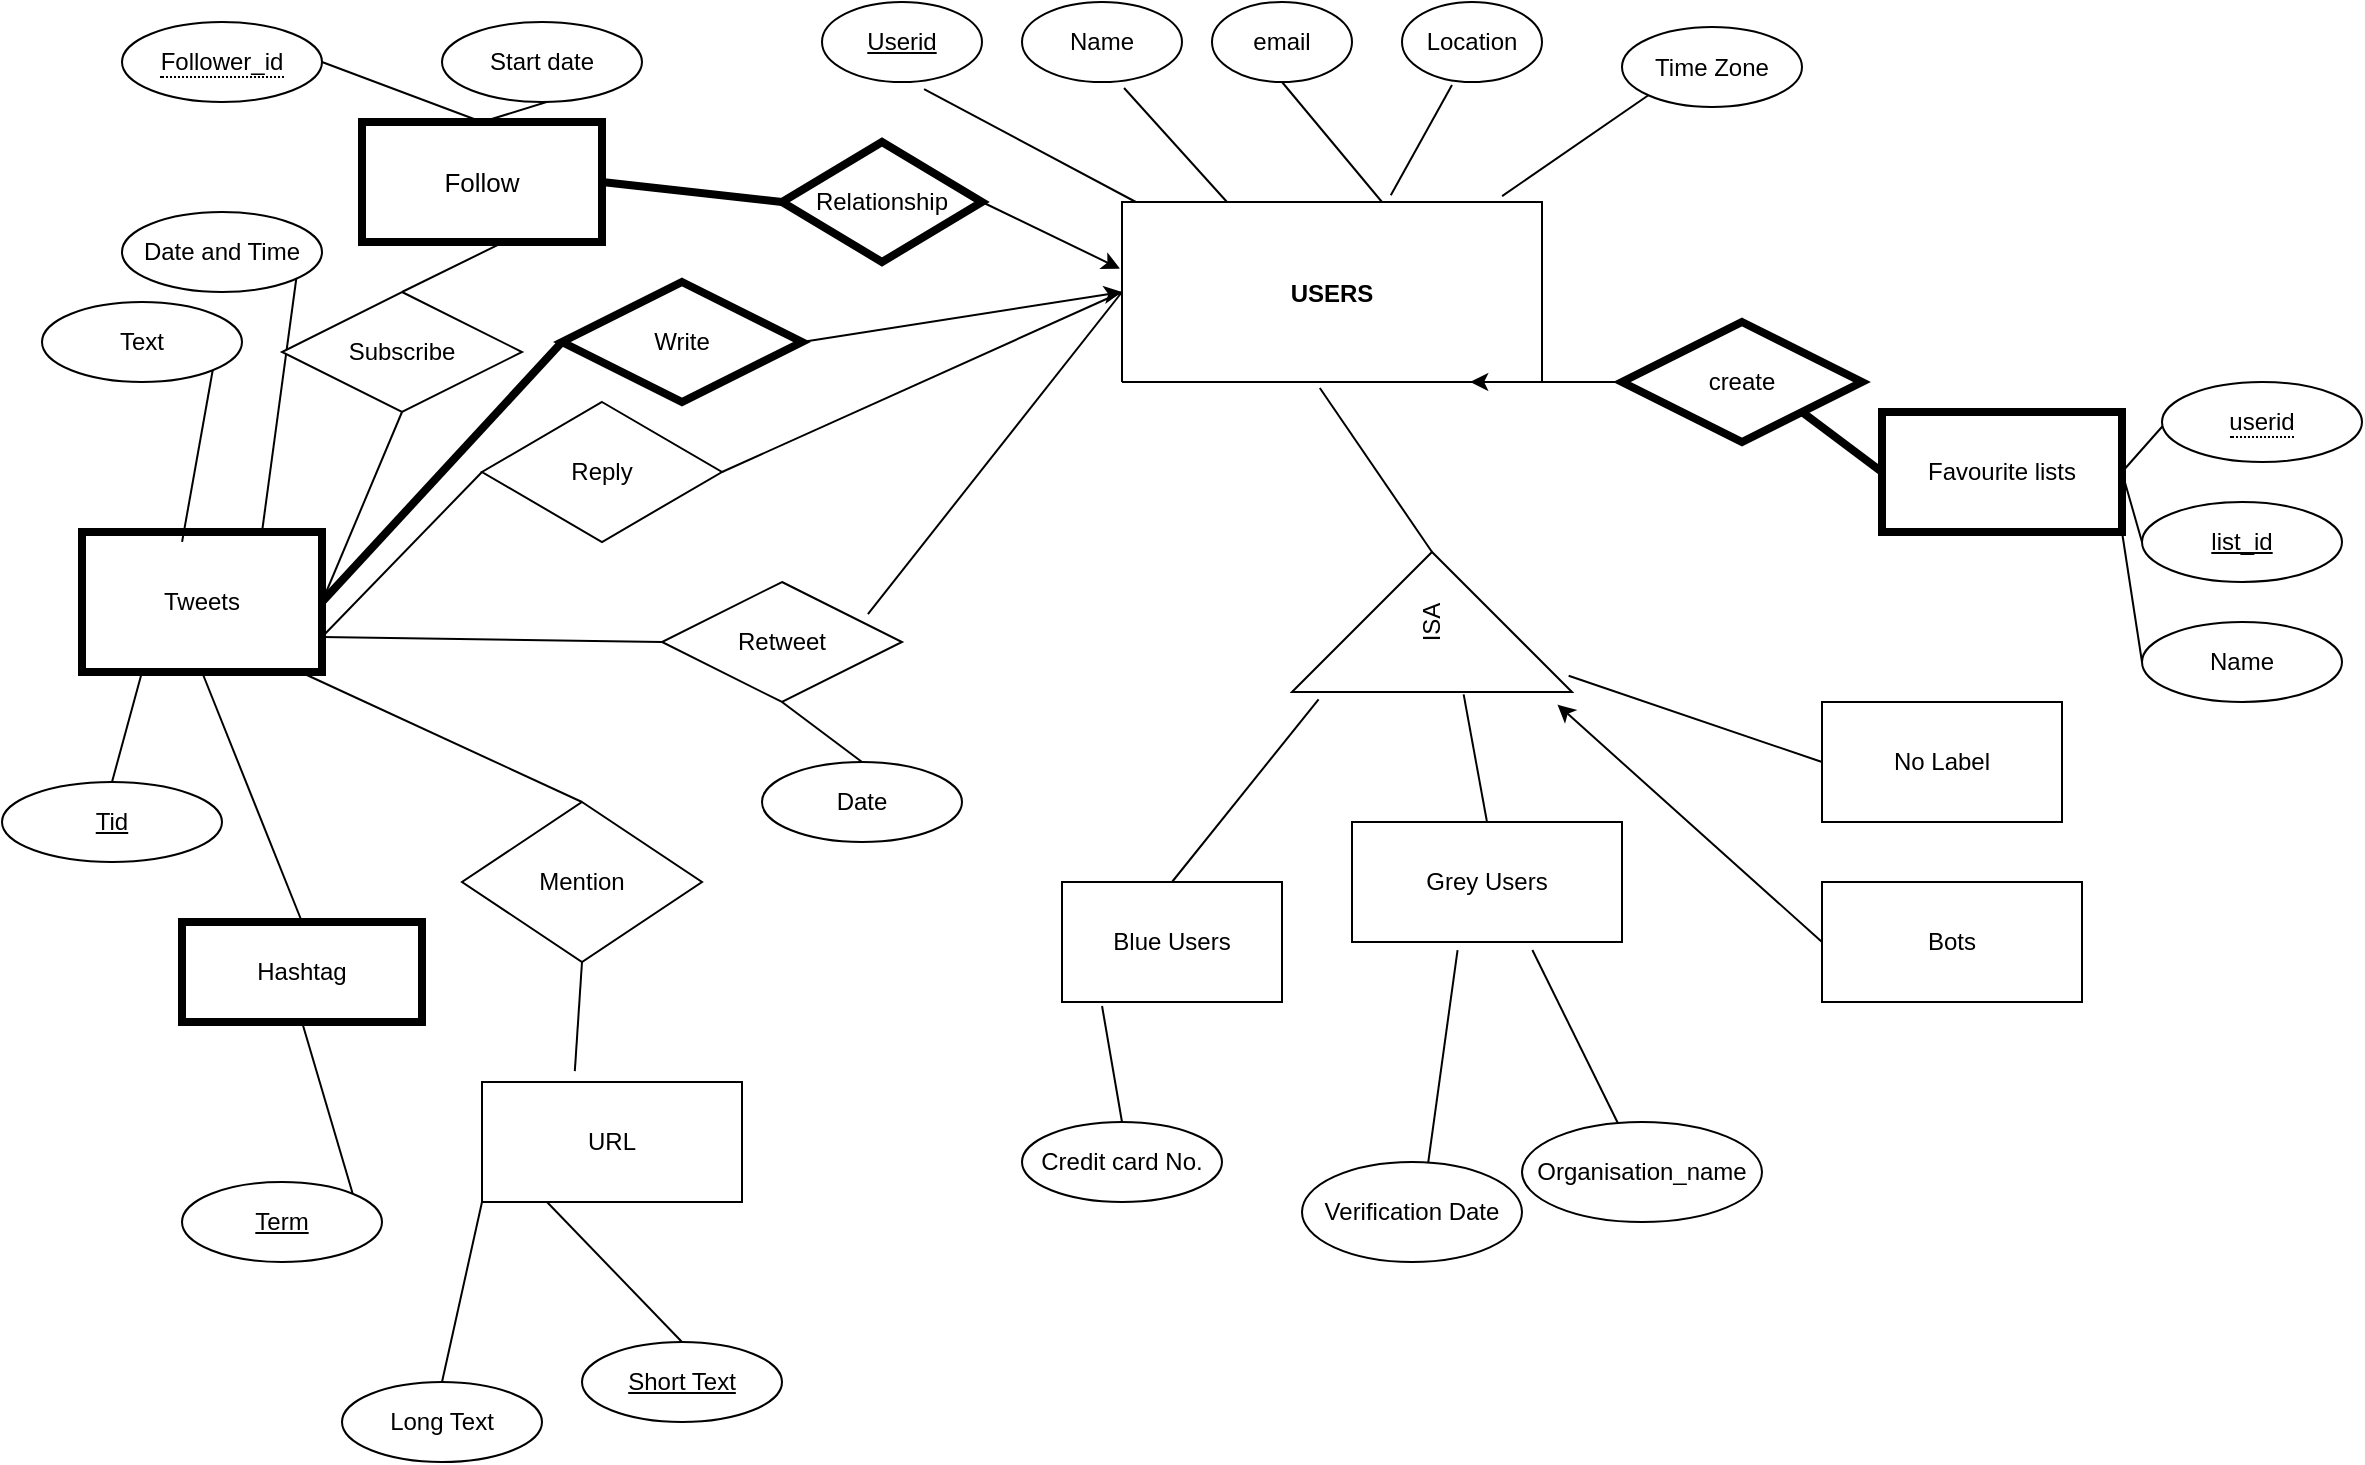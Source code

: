 <mxfile version="21.6.8" type="device">
  <diagram id="R2lEEEUBdFMjLlhIrx00" name="Page-1">
    <mxGraphModel dx="987" dy="1022" grid="1" gridSize="10" guides="1" tooltips="1" connect="1" arrows="1" fold="1" page="1" pageScale="1" pageWidth="1600" pageHeight="900" math="0" shadow="0" extFonts="Permanent Marker^https://fonts.googleapis.com/css?family=Permanent+Marker">
      <root>
        <mxCell id="0" />
        <mxCell id="1" parent="0" />
        <mxCell id="C-vyLk0tnHw3VtMMgP7b-23" value="USERS" style="shape=table;startSize=90;container=1;collapsible=1;childLayout=tableLayout;fixedRows=1;rowLines=0;fontStyle=1;align=center;resizeLast=1;" parent="1" vertex="1">
          <mxGeometry x="570" y="110" width="210" height="90" as="geometry">
            <mxRectangle x="40" y="120" width="100" height="30" as="alternateBounds" />
          </mxGeometry>
        </mxCell>
        <mxCell id="C-vyLk0tnHw3VtMMgP7b-24" value="" style="shape=partialRectangle;collapsible=0;dropTarget=0;pointerEvents=0;fillColor=none;points=[[0,0.5],[1,0.5]];portConstraint=eastwest;top=0;left=0;right=0;bottom=1;" parent="C-vyLk0tnHw3VtMMgP7b-23" vertex="1" visible="0">
          <mxGeometry y="30" width="250" height="30" as="geometry" />
        </mxCell>
        <mxCell id="C-vyLk0tnHw3VtMMgP7b-25" value="" style="shape=partialRectangle;overflow=hidden;connectable=0;fillColor=none;top=0;left=0;bottom=0;right=0;fontStyle=1;" parent="C-vyLk0tnHw3VtMMgP7b-24" vertex="1">
          <mxGeometry width="30" height="30" as="geometry">
            <mxRectangle width="30" height="30" as="alternateBounds" />
          </mxGeometry>
        </mxCell>
        <mxCell id="C-vyLk0tnHw3VtMMgP7b-26" value="" style="shape=partialRectangle;overflow=hidden;connectable=0;fillColor=none;top=0;left=0;bottom=0;right=0;align=left;spacingLeft=6;fontStyle=5;" parent="C-vyLk0tnHw3VtMMgP7b-24" vertex="1">
          <mxGeometry x="30" width="220" height="30" as="geometry">
            <mxRectangle width="220" height="30" as="alternateBounds" />
          </mxGeometry>
        </mxCell>
        <mxCell id="C-vyLk0tnHw3VtMMgP7b-27" value="" style="shape=partialRectangle;collapsible=0;dropTarget=0;pointerEvents=0;fillColor=none;points=[[0,0.5],[1,0.5]];portConstraint=eastwest;top=0;left=0;right=0;bottom=0;" parent="C-vyLk0tnHw3VtMMgP7b-23" vertex="1" visible="0">
          <mxGeometry y="60" width="250" height="30" as="geometry" />
        </mxCell>
        <mxCell id="C-vyLk0tnHw3VtMMgP7b-28" value="" style="shape=partialRectangle;overflow=hidden;connectable=0;fillColor=none;top=0;left=0;bottom=0;right=0;" parent="C-vyLk0tnHw3VtMMgP7b-27" vertex="1">
          <mxGeometry width="30" height="30" as="geometry">
            <mxRectangle width="30" height="30" as="alternateBounds" />
          </mxGeometry>
        </mxCell>
        <mxCell id="C-vyLk0tnHw3VtMMgP7b-29" value="" style="shape=partialRectangle;overflow=hidden;connectable=0;fillColor=none;top=0;left=0;bottom=0;right=0;align=left;spacingLeft=6;" parent="C-vyLk0tnHw3VtMMgP7b-27" vertex="1">
          <mxGeometry x="30" width="220" height="30" as="geometry">
            <mxRectangle width="220" height="30" as="alternateBounds" />
          </mxGeometry>
        </mxCell>
        <mxCell id="j3X8hz9PBBt_-AGuVb1o-19" value="" style="endArrow=none;html=1;rounded=0;exitX=0.033;exitY=0;exitDx=0;exitDy=0;entryX=0.638;entryY=1.088;entryDx=0;entryDy=0;exitPerimeter=0;entryPerimeter=0;" parent="1" source="C-vyLk0tnHw3VtMMgP7b-23" target="j3X8hz9PBBt_-AGuVb1o-34" edge="1">
          <mxGeometry width="50" height="50" relative="1" as="geometry">
            <mxPoint x="40" y="160" as="sourcePoint" />
            <mxPoint x="250" y="65" as="targetPoint" />
          </mxGeometry>
        </mxCell>
        <mxCell id="j3X8hz9PBBt_-AGuVb1o-22" value="" style="endArrow=none;html=1;rounded=0;entryX=0.638;entryY=1.075;entryDx=0;entryDy=0;exitX=0.25;exitY=0;exitDx=0;exitDy=0;entryPerimeter=0;" parent="1" source="C-vyLk0tnHw3VtMMgP7b-23" target="j3X8hz9PBBt_-AGuVb1o-33" edge="1">
          <mxGeometry width="50" height="50" relative="1" as="geometry">
            <mxPoint x="340" y="120" as="sourcePoint" />
            <mxPoint x="335" y="70" as="targetPoint" />
          </mxGeometry>
        </mxCell>
        <mxCell id="j3X8hz9PBBt_-AGuVb1o-23" value="" style="endArrow=none;html=1;rounded=0;entryX=0.5;entryY=1;entryDx=0;entryDy=0;exitX=0.619;exitY=0;exitDx=0;exitDy=0;exitPerimeter=0;" parent="1" source="C-vyLk0tnHw3VtMMgP7b-23" target="j3X8hz9PBBt_-AGuVb1o-35" edge="1">
          <mxGeometry width="50" height="50" relative="1" as="geometry">
            <mxPoint x="190" y="190" as="sourcePoint" />
            <mxPoint x="405.2" y="66.45" as="targetPoint" />
          </mxGeometry>
        </mxCell>
        <mxCell id="j3X8hz9PBBt_-AGuVb1o-26" value="" style="endArrow=none;html=1;rounded=0;entryX=0.357;entryY=1.038;entryDx=0;entryDy=0;exitX=0.64;exitY=-0.037;exitDx=0;exitDy=0;exitPerimeter=0;entryPerimeter=0;" parent="1" source="C-vyLk0tnHw3VtMMgP7b-23" target="j3X8hz9PBBt_-AGuVb1o-36" edge="1">
          <mxGeometry width="50" height="50" relative="1" as="geometry">
            <mxPoint x="509.82" y="121.85" as="sourcePoint" />
            <mxPoint x="490.001" y="62.498" as="targetPoint" />
          </mxGeometry>
        </mxCell>
        <mxCell id="j3X8hz9PBBt_-AGuVb1o-28" value="" style="endArrow=none;html=1;rounded=0;entryX=0;entryY=1;entryDx=0;entryDy=0;exitX=0.905;exitY=-0.033;exitDx=0;exitDy=0;exitPerimeter=0;" parent="1" source="C-vyLk0tnHw3VtMMgP7b-23" target="j3X8hz9PBBt_-AGuVb1o-37" edge="1">
          <mxGeometry width="50" height="50" relative="1" as="geometry">
            <mxPoint x="480" y="120" as="sourcePoint" />
            <mxPoint x="551.457" y="61.766" as="targetPoint" />
          </mxGeometry>
        </mxCell>
        <mxCell id="j3X8hz9PBBt_-AGuVb1o-33" value="Name" style="ellipse;whiteSpace=wrap;html=1;align=center;" parent="1" vertex="1">
          <mxGeometry x="520" y="10" width="80" height="40" as="geometry" />
        </mxCell>
        <mxCell id="j3X8hz9PBBt_-AGuVb1o-34" value="Userid" style="ellipse;whiteSpace=wrap;html=1;align=center;fontStyle=4;" parent="1" vertex="1">
          <mxGeometry x="420" y="10" width="80" height="40" as="geometry" />
        </mxCell>
        <mxCell id="j3X8hz9PBBt_-AGuVb1o-35" value="email" style="ellipse;whiteSpace=wrap;html=1;align=center;" parent="1" vertex="1">
          <mxGeometry x="615" y="10" width="70" height="40" as="geometry" />
        </mxCell>
        <mxCell id="j3X8hz9PBBt_-AGuVb1o-36" value="Location" style="ellipse;whiteSpace=wrap;html=1;align=center;" parent="1" vertex="1">
          <mxGeometry x="710" y="10" width="70" height="40" as="geometry" />
        </mxCell>
        <mxCell id="j3X8hz9PBBt_-AGuVb1o-37" value="Time Zone" style="ellipse;whiteSpace=wrap;html=1;align=center;" parent="1" vertex="1">
          <mxGeometry x="820" y="22.5" width="90" height="40" as="geometry" />
        </mxCell>
        <mxCell id="j3X8hz9PBBt_-AGuVb1o-48" value="" style="endArrow=none;html=1;rounded=0;exitX=0.5;exitY=0;exitDx=0;exitDy=0;entryX=-0.052;entryY=0.095;entryDx=0;entryDy=0;entryPerimeter=0;" parent="1" source="mCOdfryTDlTn8JmJhLNw-13" target="mCOdfryTDlTn8JmJhLNw-12" edge="1">
          <mxGeometry relative="1" as="geometry">
            <mxPoint x="215" y="400" as="sourcePoint" />
            <mxPoint x="364.96" y="318" as="targetPoint" />
          </mxGeometry>
        </mxCell>
        <mxCell id="j3X8hz9PBBt_-AGuVb1o-49" value="Credit card No." style="ellipse;whiteSpace=wrap;html=1;align=center;" parent="1" vertex="1">
          <mxGeometry x="520" y="570" width="100" height="40" as="geometry" />
        </mxCell>
        <mxCell id="j3X8hz9PBBt_-AGuVb1o-51" value="" style="endArrow=none;html=1;rounded=0;entryX=0.182;entryY=1.033;entryDx=0;entryDy=0;entryPerimeter=0;exitX=0.5;exitY=0;exitDx=0;exitDy=0;" parent="1" source="j3X8hz9PBBt_-AGuVb1o-49" target="mCOdfryTDlTn8JmJhLNw-13" edge="1">
          <mxGeometry relative="1" as="geometry">
            <mxPoint x="190" y="520" as="sourcePoint" />
            <mxPoint x="182.5" y="400" as="targetPoint" />
          </mxGeometry>
        </mxCell>
        <mxCell id="j3X8hz9PBBt_-AGuVb1o-53" value="" style="endArrow=none;html=1;rounded=0;exitX=-0.017;exitY=0.613;exitDx=0;exitDy=0;entryX=0.5;entryY=0;entryDx=0;entryDy=0;exitPerimeter=0;" parent="1" source="mCOdfryTDlTn8JmJhLNw-12" target="mCOdfryTDlTn8JmJhLNw-14" edge="1">
          <mxGeometry relative="1" as="geometry">
            <mxPoint x="380" y="330" as="sourcePoint" />
            <mxPoint x="420" y="390" as="targetPoint" />
          </mxGeometry>
        </mxCell>
        <mxCell id="j3X8hz9PBBt_-AGuVb1o-64" value="" style="endArrow=classic;html=1;rounded=0;exitX=0;exitY=0.5;exitDx=0;exitDy=0;entryX=0.829;entryY=1;entryDx=0;entryDy=0;entryPerimeter=0;" parent="1" source="LIS-N79Wm2LR9AGl1RFl-45" target="C-vyLk0tnHw3VtMMgP7b-23" edge="1">
          <mxGeometry width="50" height="50" relative="1" as="geometry">
            <mxPoint x="570" y="230" as="sourcePoint" />
            <mxPoint x="450" y="320" as="targetPoint" />
          </mxGeometry>
        </mxCell>
        <mxCell id="j3X8hz9PBBt_-AGuVb1o-67" value="" style="endArrow=none;html=1;rounded=0;exitX=0;exitY=0;exitDx=0;exitDy=0;entryX=1;entryY=0.5;entryDx=0;entryDy=0;" parent="1" source="LIS-N79Wm2LR9AGl1RFl-44" target="LIS-N79Wm2LR9AGl1RFl-35" edge="1">
          <mxGeometry relative="1" as="geometry">
            <mxPoint x="800" y="290" as="sourcePoint" />
            <mxPoint x="696" y="237.98" as="targetPoint" />
          </mxGeometry>
        </mxCell>
        <mxCell id="mCOdfryTDlTn8JmJhLNw-2" value="" style="endArrow=none;html=1;rounded=0;entryX=0;entryY=0.5;entryDx=0;entryDy=0;exitX=0.116;exitY=0.988;exitDx=0;exitDy=0;exitPerimeter=0;" parent="1" source="mCOdfryTDlTn8JmJhLNw-12" target="mCOdfryTDlTn8JmJhLNw-16" edge="1">
          <mxGeometry width="50" height="50" relative="1" as="geometry">
            <mxPoint x="415" y="315" as="sourcePoint" />
            <mxPoint x="678.04" y="395.02" as="targetPoint" />
          </mxGeometry>
        </mxCell>
        <mxCell id="mCOdfryTDlTn8JmJhLNw-5" value="Tweets" style="rounded=0;whiteSpace=wrap;html=1;strokeWidth=4;" parent="1" vertex="1">
          <mxGeometry x="50" y="275" width="120" height="70" as="geometry" />
        </mxCell>
        <mxCell id="mCOdfryTDlTn8JmJhLNw-12" value="ISA&lt;br&gt;" style="triangle;whiteSpace=wrap;html=1;rotation=-90;horizontal=1;verticalAlign=middle;" parent="1" vertex="1">
          <mxGeometry x="690" y="250" width="70" height="140" as="geometry" />
        </mxCell>
        <mxCell id="mCOdfryTDlTn8JmJhLNw-13" value="Blue Users" style="whiteSpace=wrap;html=1;align=center;" parent="1" vertex="1">
          <mxGeometry x="540" y="450" width="110" height="60" as="geometry" />
        </mxCell>
        <mxCell id="mCOdfryTDlTn8JmJhLNw-14" value="Grey Users" style="whiteSpace=wrap;html=1;align=center;" parent="1" vertex="1">
          <mxGeometry x="685" y="420" width="135" height="60" as="geometry" />
        </mxCell>
        <mxCell id="mCOdfryTDlTn8JmJhLNw-15" value="Bots" style="whiteSpace=wrap;html=1;align=center;strokeWidth=1;" parent="1" vertex="1">
          <mxGeometry x="920" y="450" width="130" height="60" as="geometry" />
        </mxCell>
        <mxCell id="mCOdfryTDlTn8JmJhLNw-16" value="No Label" style="whiteSpace=wrap;html=1;align=center;" parent="1" vertex="1">
          <mxGeometry x="920" y="360" width="120" height="60" as="geometry" />
        </mxCell>
        <mxCell id="mCOdfryTDlTn8JmJhLNw-22" value="" style="endArrow=none;html=1;rounded=0;entryX=0.471;entryY=1.033;entryDx=0;entryDy=0;entryPerimeter=0;exitX=1;exitY=0.5;exitDx=0;exitDy=0;" parent="1" source="mCOdfryTDlTn8JmJhLNw-12" target="C-vyLk0tnHw3VtMMgP7b-23" edge="1">
          <mxGeometry width="50" height="50" relative="1" as="geometry">
            <mxPoint x="490" y="290" as="sourcePoint" />
            <mxPoint x="540" y="240" as="targetPoint" />
          </mxGeometry>
        </mxCell>
        <mxCell id="mCOdfryTDlTn8JmJhLNw-25" value="" style="endArrow=none;html=1;rounded=0;exitX=1;exitY=0.5;exitDx=0;exitDy=0;entryX=0.5;entryY=0;entryDx=0;entryDy=0;" parent="1" source="LIS-N79Wm2LR9AGl1RFl-58" target="LIS-N79Wm2LR9AGl1RFl-23" edge="1">
          <mxGeometry width="50" height="50" relative="1" as="geometry">
            <mxPoint x="80" y="42.5" as="sourcePoint" />
            <mxPoint x="220" y="90" as="targetPoint" />
          </mxGeometry>
        </mxCell>
        <mxCell id="mCOdfryTDlTn8JmJhLNw-31" value="" style="endArrow=none;html=1;rounded=0;exitX=0.62;exitY=0.925;exitDx=0;exitDy=0;exitPerimeter=0;entryX=0.5;entryY=0;entryDx=0;entryDy=0;" parent="1" source="mCOdfryTDlTn8JmJhLNw-32" target="LIS-N79Wm2LR9AGl1RFl-23" edge="1">
          <mxGeometry width="50" height="50" relative="1" as="geometry">
            <mxPoint x="80" y="70" as="sourcePoint" />
            <mxPoint x="220" y="90" as="targetPoint" />
          </mxGeometry>
        </mxCell>
        <mxCell id="mCOdfryTDlTn8JmJhLNw-32" value="Start date" style="ellipse;whiteSpace=wrap;html=1;align=center;" parent="1" vertex="1">
          <mxGeometry x="230" y="20" width="100" height="40" as="geometry" />
        </mxCell>
        <mxCell id="mCOdfryTDlTn8JmJhLNw-36" value="Text" style="ellipse;whiteSpace=wrap;html=1;align=center;" parent="1" vertex="1">
          <mxGeometry x="30" y="160" width="100" height="40" as="geometry" />
        </mxCell>
        <mxCell id="mCOdfryTDlTn8JmJhLNw-38" value="" style="endArrow=none;html=1;rounded=0;entryX=0.417;entryY=0.071;entryDx=0;entryDy=0;entryPerimeter=0;exitX=1;exitY=1;exitDx=0;exitDy=0;" parent="1" source="mCOdfryTDlTn8JmJhLNw-36" target="mCOdfryTDlTn8JmJhLNw-5" edge="1">
          <mxGeometry width="50" height="50" relative="1" as="geometry">
            <mxPoint x="100" y="310" as="sourcePoint" />
            <mxPoint x="150" y="260" as="targetPoint" />
          </mxGeometry>
        </mxCell>
        <mxCell id="mCOdfryTDlTn8JmJhLNw-41" value="" style="endArrow=none;html=1;rounded=0;exitX=0.98;exitY=0.675;exitDx=0;exitDy=0;entryX=0.75;entryY=0;entryDx=0;entryDy=0;exitPerimeter=0;" parent="1" target="mCOdfryTDlTn8JmJhLNw-5" edge="1">
          <mxGeometry width="50" height="50" relative="1" as="geometry">
            <mxPoint x="158.0" y="142" as="sourcePoint" />
            <mxPoint x="160" y="245" as="targetPoint" />
          </mxGeometry>
        </mxCell>
        <mxCell id="mCOdfryTDlTn8JmJhLNw-45" value="" style="endArrow=none;html=1;rounded=0;exitX=0;exitY=0.5;exitDx=0;exitDy=0;strokeWidth=1;entryX=1;entryY=0.75;entryDx=0;entryDy=0;" parent="1" source="LIS-N79Wm2LR9AGl1RFl-31" target="mCOdfryTDlTn8JmJhLNw-5" edge="1">
          <mxGeometry width="50" height="50" relative="1" as="geometry">
            <mxPoint x="92.53" y="275" as="sourcePoint" />
            <mxPoint x="80.0" y="311.98" as="targetPoint" />
          </mxGeometry>
        </mxCell>
        <mxCell id="mCOdfryTDlTn8JmJhLNw-53" value="Date" style="ellipse;whiteSpace=wrap;html=1;align=center;" parent="1" vertex="1">
          <mxGeometry x="390" y="390" width="100" height="40" as="geometry" />
        </mxCell>
        <mxCell id="mCOdfryTDlTn8JmJhLNw-58" value="" style="endArrow=none;html=1;rounded=0;entryX=0.5;entryY=1;entryDx=0;entryDy=0;exitX=1;exitY=0;exitDx=0;exitDy=0;" parent="1" source="QwMvrHdCOfPr3-RVvYp1-4" target="LIS-N79Wm2LR9AGl1RFl-13" edge="1">
          <mxGeometry width="50" height="50" relative="1" as="geometry">
            <mxPoint x="821" y="70" as="sourcePoint" />
            <mxPoint x="130" y="370" as="targetPoint" />
          </mxGeometry>
        </mxCell>
        <mxCell id="mCOdfryTDlTn8JmJhLNw-64" value="Short Text" style="ellipse;whiteSpace=wrap;html=1;align=center;fontStyle=4;" parent="1" vertex="1">
          <mxGeometry x="300" y="680" width="100" height="40" as="geometry" />
        </mxCell>
        <mxCell id="mCOdfryTDlTn8JmJhLNw-66" value="Long Text" style="ellipse;whiteSpace=wrap;html=1;align=center;" parent="1" vertex="1">
          <mxGeometry x="180" y="700" width="100" height="40" as="geometry" />
        </mxCell>
        <mxCell id="mCOdfryTDlTn8JmJhLNw-67" value="" style="endArrow=none;html=1;rounded=0;exitX=0;exitY=1;exitDx=0;exitDy=0;entryX=0.5;entryY=0;entryDx=0;entryDy=0;" parent="1" source="LIS-N79Wm2LR9AGl1RFl-12" target="mCOdfryTDlTn8JmJhLNw-66" edge="1">
          <mxGeometry width="50" height="50" relative="1" as="geometry">
            <mxPoint x="198.2" y="412.02" as="sourcePoint" />
            <mxPoint x="910" y="240" as="targetPoint" />
          </mxGeometry>
        </mxCell>
        <mxCell id="mCOdfryTDlTn8JmJhLNw-71" value="" style="endArrow=none;html=1;rounded=0;exitX=0.668;exitY=1.067;exitDx=0;exitDy=0;exitPerimeter=0;" parent="1" source="mCOdfryTDlTn8JmJhLNw-14" target="mCOdfryTDlTn8JmJhLNw-72" edge="1">
          <mxGeometry width="50" height="50" relative="1" as="geometry">
            <mxPoint x="560" y="560" as="sourcePoint" />
            <mxPoint x="740" y="150" as="targetPoint" />
          </mxGeometry>
        </mxCell>
        <mxCell id="mCOdfryTDlTn8JmJhLNw-72" value="Organisation_name" style="ellipse;whiteSpace=wrap;html=1;align=center;" parent="1" vertex="1">
          <mxGeometry x="770" y="570" width="120" height="50" as="geometry" />
        </mxCell>
        <mxCell id="mCOdfryTDlTn8JmJhLNw-73" value="" style="endArrow=none;html=1;rounded=0;entryX=0;entryY=0.5;entryDx=0;entryDy=0;exitX=1;exitY=0.5;exitDx=0;exitDy=0;strokeWidth=4;" parent="1" source="mCOdfryTDlTn8JmJhLNw-5" target="QwMvrHdCOfPr3-RVvYp1-2" edge="1">
          <mxGeometry width="50" height="50" relative="1" as="geometry">
            <mxPoint x="430" y="430" as="sourcePoint" />
            <mxPoint x="150" y="180" as="targetPoint" />
          </mxGeometry>
        </mxCell>
        <mxCell id="QwMvrHdCOfPr3-RVvYp1-2" value="Write" style="shape=rhombus;perimeter=rhombusPerimeter;whiteSpace=wrap;html=1;align=center;strokeWidth=4;" parent="1" vertex="1">
          <mxGeometry x="290" y="150" width="120" height="60" as="geometry" />
        </mxCell>
        <mxCell id="QwMvrHdCOfPr3-RVvYp1-4" value="Term" style="ellipse;whiteSpace=wrap;html=1;align=center;fontStyle=4;" parent="1" vertex="1">
          <mxGeometry x="100" y="600" width="100" height="40" as="geometry" />
        </mxCell>
        <mxCell id="LIS-N79Wm2LR9AGl1RFl-8" value="" style="endArrow=none;html=1;rounded=0;entryX=0.5;entryY=1;entryDx=0;entryDy=0;exitX=0.357;exitY=-0.091;exitDx=0;exitDy=0;strokeWidth=1;exitPerimeter=0;" parent="1" source="LIS-N79Wm2LR9AGl1RFl-12" target="LIS-N79Wm2LR9AGl1RFl-11" edge="1">
          <mxGeometry width="50" height="50" relative="1" as="geometry">
            <mxPoint x="260" y="360" as="sourcePoint" />
            <mxPoint x="270" y="310" as="targetPoint" />
          </mxGeometry>
        </mxCell>
        <mxCell id="LIS-N79Wm2LR9AGl1RFl-9" value="" style="endArrow=none;html=1;rounded=0;entryX=0;entryY=0.5;entryDx=0;entryDy=0;exitX=1;exitY=0.5;exitDx=0;exitDy=0;strokeWidth=1;" parent="1" source="LIS-N79Wm2LR9AGl1RFl-31" target="C-vyLk0tnHw3VtMMgP7b-23" edge="1">
          <mxGeometry width="50" height="50" relative="1" as="geometry">
            <mxPoint x="270.0" y="259.28" as="sourcePoint" />
            <mxPoint x="298.72" y="240" as="targetPoint" />
          </mxGeometry>
        </mxCell>
        <mxCell id="LIS-N79Wm2LR9AGl1RFl-11" value="Mention" style="shape=rhombus;perimeter=rhombusPerimeter;whiteSpace=wrap;html=1;align=center;strokeWidth=1;" parent="1" vertex="1">
          <mxGeometry x="240" y="410" width="120" height="80" as="geometry" />
        </mxCell>
        <mxCell id="LIS-N79Wm2LR9AGl1RFl-13" value="Hashtag" style="whiteSpace=wrap;html=1;align=center;strokeWidth=4;" parent="1" vertex="1">
          <mxGeometry x="100" y="470" width="120" height="50" as="geometry" />
        </mxCell>
        <mxCell id="LIS-N79Wm2LR9AGl1RFl-17" value="" style="endArrow=none;html=1;rounded=0;entryX=0.391;entryY=1.067;entryDx=0;entryDy=0;entryPerimeter=0;exitX=0.573;exitY=0.017;exitDx=0;exitDy=0;exitPerimeter=0;" parent="1" source="LIS-N79Wm2LR9AGl1RFl-18" target="mCOdfryTDlTn8JmJhLNw-14" edge="1">
          <mxGeometry width="50" height="50" relative="1" as="geometry">
            <mxPoint x="500" y="650" as="sourcePoint" />
            <mxPoint x="560" y="560" as="targetPoint" />
          </mxGeometry>
        </mxCell>
        <mxCell id="LIS-N79Wm2LR9AGl1RFl-18" value="Verification Date" style="ellipse;whiteSpace=wrap;html=1;align=center;" parent="1" vertex="1">
          <mxGeometry x="660" y="590" width="110" height="50" as="geometry" />
        </mxCell>
        <mxCell id="LIS-N79Wm2LR9AGl1RFl-19" value="" style="endArrow=classic;html=1;rounded=0;exitX=1;exitY=0.5;exitDx=0;exitDy=0;entryX=0;entryY=0.5;entryDx=0;entryDy=0;" parent="1" source="QwMvrHdCOfPr3-RVvYp1-2" target="C-vyLk0tnHw3VtMMgP7b-23" edge="1">
          <mxGeometry width="50" height="50" relative="1" as="geometry">
            <mxPoint x="300" y="210" as="sourcePoint" />
            <mxPoint x="350" y="160" as="targetPoint" />
          </mxGeometry>
        </mxCell>
        <mxCell id="LIS-N79Wm2LR9AGl1RFl-21" value="" style="endArrow=none;html=1;rounded=0;exitX=0.5;exitY=0;exitDx=0;exitDy=0;entryX=0.25;entryY=1;entryDx=0;entryDy=0;" parent="1" source="mCOdfryTDlTn8JmJhLNw-64" target="LIS-N79Wm2LR9AGl1RFl-12" edge="1">
          <mxGeometry width="50" height="50" relative="1" as="geometry">
            <mxPoint x="230" y="510" as="sourcePoint" />
            <mxPoint x="230" y="420" as="targetPoint" />
          </mxGeometry>
        </mxCell>
        <mxCell id="LIS-N79Wm2LR9AGl1RFl-12" value="URL" style="whiteSpace=wrap;html=1;align=center;strokeWidth=1;" parent="1" vertex="1">
          <mxGeometry x="250" y="550" width="130" height="60" as="geometry" />
        </mxCell>
        <mxCell id="LIS-N79Wm2LR9AGl1RFl-23" value="Follow" style="rounded=0;whiteSpace=wrap;html=1;fontSize=13;strokeWidth=4;" parent="1" vertex="1">
          <mxGeometry x="190" y="70" width="120" height="60" as="geometry" />
        </mxCell>
        <mxCell id="LIS-N79Wm2LR9AGl1RFl-27" value="Subscribe" style="shape=rhombus;perimeter=rhombusPerimeter;whiteSpace=wrap;html=1;align=center;" parent="1" vertex="1">
          <mxGeometry x="150" y="155" width="120" height="60" as="geometry" />
        </mxCell>
        <mxCell id="LIS-N79Wm2LR9AGl1RFl-29" value="" style="endArrow=none;html=1;rounded=0;entryX=0.592;entryY=0.999;entryDx=0;entryDy=0;entryPerimeter=0;exitX=0.5;exitY=0;exitDx=0;exitDy=0;" parent="1" source="LIS-N79Wm2LR9AGl1RFl-27" target="LIS-N79Wm2LR9AGl1RFl-23" edge="1">
          <mxGeometry width="50" height="50" relative="1" as="geometry">
            <mxPoint x="260" y="430" as="sourcePoint" />
            <mxPoint x="310" y="380" as="targetPoint" />
          </mxGeometry>
        </mxCell>
        <mxCell id="LIS-N79Wm2LR9AGl1RFl-30" value="" style="endArrow=none;html=1;rounded=0;entryX=0.5;entryY=1;entryDx=0;entryDy=0;exitX=1;exitY=0.5;exitDx=0;exitDy=0;" parent="1" source="mCOdfryTDlTn8JmJhLNw-5" target="LIS-N79Wm2LR9AGl1RFl-27" edge="1">
          <mxGeometry width="50" height="50" relative="1" as="geometry">
            <mxPoint x="260" y="430" as="sourcePoint" />
            <mxPoint x="310" y="380" as="targetPoint" />
          </mxGeometry>
        </mxCell>
        <mxCell id="LIS-N79Wm2LR9AGl1RFl-31" value="Reply" style="shape=rhombus;perimeter=rhombusPerimeter;whiteSpace=wrap;html=1;align=center;strokeWidth=1;" parent="1" vertex="1">
          <mxGeometry x="250" y="210" width="120" height="70" as="geometry" />
        </mxCell>
        <mxCell id="LIS-N79Wm2LR9AGl1RFl-33" value="Retweet" style="shape=rhombus;perimeter=rhombusPerimeter;whiteSpace=wrap;html=1;align=center;strokeWidth=1;" parent="1" vertex="1">
          <mxGeometry x="340" y="300" width="120" height="60" as="geometry" />
        </mxCell>
        <mxCell id="LIS-N79Wm2LR9AGl1RFl-35" value="Favourite lists" style="whiteSpace=wrap;html=1;align=center;strokeWidth=4;" parent="1" vertex="1">
          <mxGeometry x="950" y="215" width="120" height="60" as="geometry" />
        </mxCell>
        <mxCell id="LIS-N79Wm2LR9AGl1RFl-39" value="" style="endArrow=none;html=1;rounded=0;entryX=0.5;entryY=0;entryDx=0;entryDy=0;exitX=0.5;exitY=1;exitDx=0;exitDy=0;" parent="1" source="mCOdfryTDlTn8JmJhLNw-5" target="LIS-N79Wm2LR9AGl1RFl-13" edge="1">
          <mxGeometry width="50" height="50" relative="1" as="geometry">
            <mxPoint x="260" y="400" as="sourcePoint" />
            <mxPoint x="310" y="350" as="targetPoint" />
          </mxGeometry>
        </mxCell>
        <mxCell id="LIS-N79Wm2LR9AGl1RFl-40" value="" style="endArrow=none;html=1;rounded=0;entryX=0.887;entryY=0.982;entryDx=0;entryDy=0;entryPerimeter=0;exitX=0.5;exitY=0;exitDx=0;exitDy=0;" parent="1" source="LIS-N79Wm2LR9AGl1RFl-11" target="mCOdfryTDlTn8JmJhLNw-5" edge="1">
          <mxGeometry width="50" height="50" relative="1" as="geometry">
            <mxPoint x="260" y="400" as="sourcePoint" />
            <mxPoint x="310" y="350" as="targetPoint" />
          </mxGeometry>
        </mxCell>
        <mxCell id="LIS-N79Wm2LR9AGl1RFl-44" value="&lt;span style=&quot;border-bottom: 1px dotted&quot;&gt;userid&lt;/span&gt;" style="ellipse;whiteSpace=wrap;html=1;align=center;strokeWidth=1;spacing=12;spacingTop=0;spacingLeft=0;" parent="1" vertex="1">
          <mxGeometry x="1090" y="200" width="100" height="40" as="geometry" />
        </mxCell>
        <mxCell id="LIS-N79Wm2LR9AGl1RFl-45" value="create" style="shape=rhombus;perimeter=rhombusPerimeter;whiteSpace=wrap;html=1;align=center;strokeWidth=4;" parent="1" vertex="1">
          <mxGeometry x="820" y="170" width="120" height="60" as="geometry" />
        </mxCell>
        <mxCell id="LIS-N79Wm2LR9AGl1RFl-47" value="" style="endArrow=none;html=1;rounded=0;entryX=0;entryY=0.5;entryDx=0;entryDy=0;exitX=1;exitY=1;exitDx=0;exitDy=0;strokeWidth=4;" parent="1" source="LIS-N79Wm2LR9AGl1RFl-45" target="LIS-N79Wm2LR9AGl1RFl-35" edge="1">
          <mxGeometry width="50" height="50" relative="1" as="geometry">
            <mxPoint x="620" y="320" as="sourcePoint" />
            <mxPoint x="670" y="270" as="targetPoint" />
          </mxGeometry>
        </mxCell>
        <mxCell id="LIS-N79Wm2LR9AGl1RFl-48" value="" style="endArrow=classic;html=1;rounded=0;exitX=0;exitY=0.5;exitDx=0;exitDy=0;entryX=-0.09;entryY=0.948;entryDx=0;entryDy=0;entryPerimeter=0;" parent="1" source="mCOdfryTDlTn8JmJhLNw-15" target="mCOdfryTDlTn8JmJhLNw-12" edge="1">
          <mxGeometry width="50" height="50" relative="1" as="geometry">
            <mxPoint x="280" y="510" as="sourcePoint" />
            <mxPoint x="500" y="350" as="targetPoint" />
          </mxGeometry>
        </mxCell>
        <mxCell id="LIS-N79Wm2LR9AGl1RFl-50" value="" style="endArrow=none;html=1;rounded=0;entryX=0;entryY=0.5;entryDx=0;entryDy=0;exitX=0.858;exitY=0.267;exitDx=0;exitDy=0;exitPerimeter=0;" parent="1" source="LIS-N79Wm2LR9AGl1RFl-33" target="C-vyLk0tnHw3VtMMgP7b-23" edge="1">
          <mxGeometry width="50" height="50" relative="1" as="geometry">
            <mxPoint x="230" y="370" as="sourcePoint" />
            <mxPoint x="370" y="220" as="targetPoint" />
          </mxGeometry>
        </mxCell>
        <mxCell id="LIS-N79Wm2LR9AGl1RFl-51" value="" style="endArrow=none;html=1;rounded=0;exitX=1;exitY=0.75;exitDx=0;exitDy=0;entryX=0;entryY=0.5;entryDx=0;entryDy=0;" parent="1" source="mCOdfryTDlTn8JmJhLNw-5" target="LIS-N79Wm2LR9AGl1RFl-33" edge="1">
          <mxGeometry width="50" height="50" relative="1" as="geometry">
            <mxPoint x="70" y="370" as="sourcePoint" />
            <mxPoint x="120" y="320" as="targetPoint" />
          </mxGeometry>
        </mxCell>
        <mxCell id="LIS-N79Wm2LR9AGl1RFl-52" value="" style="endArrow=none;html=1;rounded=0;entryX=0.5;entryY=1;entryDx=0;entryDy=0;exitX=0.5;exitY=0;exitDx=0;exitDy=0;" parent="1" source="mCOdfryTDlTn8JmJhLNw-53" target="LIS-N79Wm2LR9AGl1RFl-33" edge="1">
          <mxGeometry width="50" height="50" relative="1" as="geometry">
            <mxPoint x="280" y="510" as="sourcePoint" />
            <mxPoint x="330" y="460" as="targetPoint" />
          </mxGeometry>
        </mxCell>
        <mxCell id="LIS-N79Wm2LR9AGl1RFl-53" value="" style="endArrow=none;html=1;rounded=0;exitX=1;exitY=0.5;exitDx=0;exitDy=0;entryX=0;entryY=0.5;entryDx=0;entryDy=0;" parent="1" source="LIS-N79Wm2LR9AGl1RFl-35" target="LIS-N79Wm2LR9AGl1RFl-55" edge="1">
          <mxGeometry width="50" height="50" relative="1" as="geometry">
            <mxPoint x="780" y="345" as="sourcePoint" />
            <mxPoint x="840" y="320" as="targetPoint" />
          </mxGeometry>
        </mxCell>
        <mxCell id="LIS-N79Wm2LR9AGl1RFl-55" value="list_id" style="ellipse;whiteSpace=wrap;html=1;align=center;fontStyle=4;" parent="1" vertex="1">
          <mxGeometry x="1080" y="260" width="100" height="40" as="geometry" />
        </mxCell>
        <mxCell id="LIS-N79Wm2LR9AGl1RFl-56" value="Name" style="ellipse;whiteSpace=wrap;html=1;align=center;" parent="1" vertex="1">
          <mxGeometry x="1080" y="320" width="100" height="40" as="geometry" />
        </mxCell>
        <mxCell id="LIS-N79Wm2LR9AGl1RFl-57" value="" style="endArrow=none;html=1;rounded=0;entryX=0;entryY=0.5;entryDx=0;entryDy=0;exitX=1;exitY=1;exitDx=0;exitDy=0;" parent="1" source="LIS-N79Wm2LR9AGl1RFl-35" target="LIS-N79Wm2LR9AGl1RFl-56" edge="1">
          <mxGeometry width="50" height="50" relative="1" as="geometry">
            <mxPoint x="520" y="360" as="sourcePoint" />
            <mxPoint x="570" y="310" as="targetPoint" />
          </mxGeometry>
        </mxCell>
        <mxCell id="LIS-N79Wm2LR9AGl1RFl-59" value="Relationship" style="shape=rhombus;perimeter=rhombusPerimeter;whiteSpace=wrap;html=1;align=center;strokeWidth=4;" parent="1" vertex="1">
          <mxGeometry x="400" y="80" width="100" height="60" as="geometry" />
        </mxCell>
        <mxCell id="LIS-N79Wm2LR9AGl1RFl-61" value="" style="endArrow=none;html=1;rounded=0;exitX=1;exitY=0.5;exitDx=0;exitDy=0;entryX=0;entryY=0.5;entryDx=0;entryDy=0;strokeWidth=4;" parent="1" source="LIS-N79Wm2LR9AGl1RFl-23" target="LIS-N79Wm2LR9AGl1RFl-59" edge="1">
          <mxGeometry width="50" height="50" relative="1" as="geometry">
            <mxPoint x="370" y="380" as="sourcePoint" />
            <mxPoint x="420" y="330" as="targetPoint" />
          </mxGeometry>
        </mxCell>
        <mxCell id="LIS-N79Wm2LR9AGl1RFl-62" value="" style="endArrow=classic;html=1;rounded=0;exitX=1;exitY=0.5;exitDx=0;exitDy=0;entryX=-0.005;entryY=0.37;entryDx=0;entryDy=0;entryPerimeter=0;" parent="1" source="LIS-N79Wm2LR9AGl1RFl-59" target="C-vyLk0tnHw3VtMMgP7b-23" edge="1">
          <mxGeometry width="50" height="50" relative="1" as="geometry">
            <mxPoint x="310" y="240" as="sourcePoint" />
            <mxPoint x="420" y="330" as="targetPoint" />
          </mxGeometry>
        </mxCell>
        <mxCell id="LIS-N79Wm2LR9AGl1RFl-64" value="" style="endArrow=none;html=1;rounded=0;exitX=1;exitY=0.5;exitDx=0;exitDy=0;entryX=0.5;entryY=0;entryDx=0;entryDy=0;" parent="1" target="LIS-N79Wm2LR9AGl1RFl-58" edge="1">
          <mxGeometry width="50" height="50" relative="1" as="geometry">
            <mxPoint x="80" y="42.5" as="sourcePoint" />
            <mxPoint x="250" y="70" as="targetPoint" />
          </mxGeometry>
        </mxCell>
        <mxCell id="LIS-N79Wm2LR9AGl1RFl-58" value="&lt;span style=&quot;border-bottom: 1px dotted&quot;&gt;Follower_id&lt;/span&gt;" style="ellipse;whiteSpace=wrap;html=1;align=center;" parent="1" vertex="1">
          <mxGeometry x="70" y="20" width="100" height="40" as="geometry" />
        </mxCell>
        <mxCell id="w8yeDJWECX7cOvyN0gew-1" value="Date and Time" style="ellipse;whiteSpace=wrap;html=1;align=center;" vertex="1" parent="1">
          <mxGeometry x="70" y="115" width="100" height="40" as="geometry" />
        </mxCell>
        <mxCell id="w8yeDJWECX7cOvyN0gew-2" value="Tid" style="ellipse;whiteSpace=wrap;html=1;align=center;fontStyle=4;" vertex="1" parent="1">
          <mxGeometry x="10" y="400" width="110" height="40" as="geometry" />
        </mxCell>
        <mxCell id="w8yeDJWECX7cOvyN0gew-3" value="" style="endArrow=none;html=1;rounded=0;entryX=0.25;entryY=1;entryDx=0;entryDy=0;exitX=0.5;exitY=0;exitDx=0;exitDy=0;" edge="1" parent="1" source="w8yeDJWECX7cOvyN0gew-2" target="mCOdfryTDlTn8JmJhLNw-5">
          <mxGeometry width="50" height="50" relative="1" as="geometry">
            <mxPoint x="290" y="450" as="sourcePoint" />
            <mxPoint x="340" y="400" as="targetPoint" />
          </mxGeometry>
        </mxCell>
      </root>
    </mxGraphModel>
  </diagram>
</mxfile>
